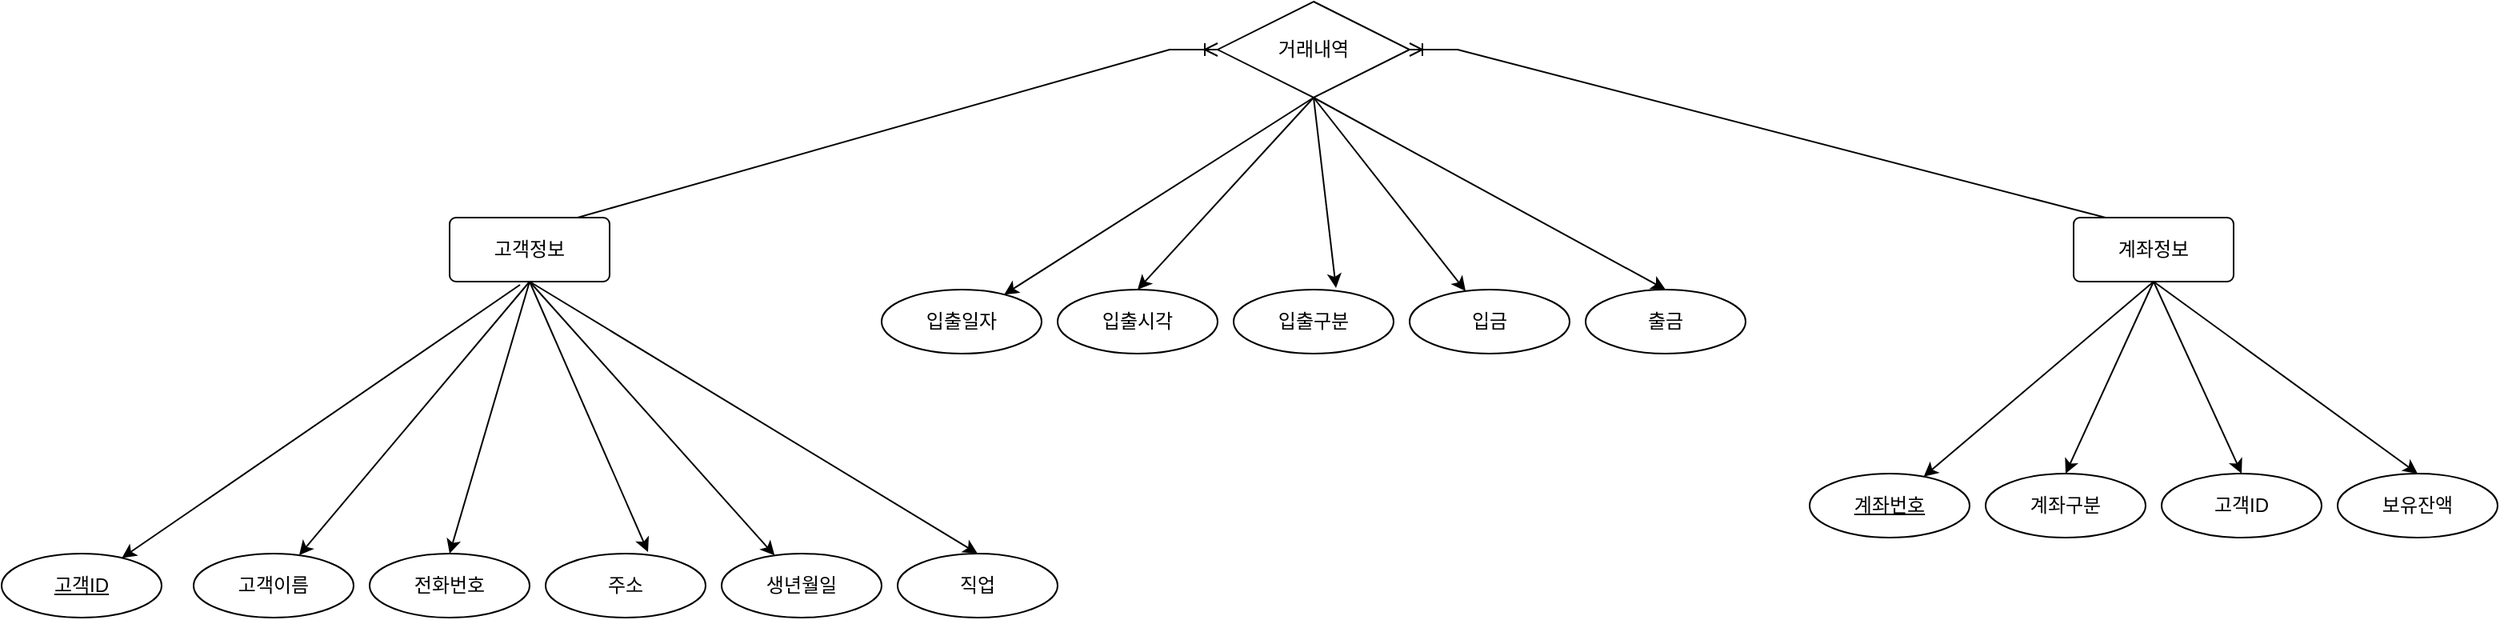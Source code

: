 <mxfile version="21.3.2" type="device">
  <diagram name="페이지-1" id="WtkZu0wii0dU-JrKq1h0">
    <mxGraphModel dx="1687" dy="889" grid="1" gridSize="10" guides="1" tooltips="1" connect="1" arrows="1" fold="1" page="1" pageScale="1" pageWidth="4681" pageHeight="3300" math="0" shadow="0">
      <root>
        <mxCell id="0" />
        <mxCell id="1" parent="0" />
        <mxCell id="HvuvLrzdTbBWsDnPd2Xs-9" style="rounded=0;orthogonalLoop=1;jettySize=auto;html=1;exitX=0.44;exitY=1.05;exitDx=0;exitDy=0;exitPerimeter=0;" parent="1" source="HvuvLrzdTbBWsDnPd2Xs-1" target="HvuvLrzdTbBWsDnPd2Xs-2" edge="1">
          <mxGeometry relative="1" as="geometry" />
        </mxCell>
        <mxCell id="HvuvLrzdTbBWsDnPd2Xs-10" style="rounded=0;orthogonalLoop=1;jettySize=auto;html=1;exitX=0.5;exitY=1;exitDx=0;exitDy=0;" parent="1" source="HvuvLrzdTbBWsDnPd2Xs-1" target="HvuvLrzdTbBWsDnPd2Xs-3" edge="1">
          <mxGeometry relative="1" as="geometry" />
        </mxCell>
        <mxCell id="HvuvLrzdTbBWsDnPd2Xs-11" style="rounded=0;orthogonalLoop=1;jettySize=auto;html=1;entryX=0.5;entryY=0;entryDx=0;entryDy=0;exitX=0.5;exitY=1;exitDx=0;exitDy=0;" parent="1" source="HvuvLrzdTbBWsDnPd2Xs-1" target="HvuvLrzdTbBWsDnPd2Xs-4" edge="1">
          <mxGeometry relative="1" as="geometry" />
        </mxCell>
        <mxCell id="HvuvLrzdTbBWsDnPd2Xs-12" style="rounded=0;orthogonalLoop=1;jettySize=auto;html=1;entryX=0.64;entryY=-0.025;entryDx=0;entryDy=0;entryPerimeter=0;exitX=0.5;exitY=1;exitDx=0;exitDy=0;" parent="1" source="HvuvLrzdTbBWsDnPd2Xs-1" target="HvuvLrzdTbBWsDnPd2Xs-6" edge="1">
          <mxGeometry relative="1" as="geometry" />
        </mxCell>
        <mxCell id="HvuvLrzdTbBWsDnPd2Xs-13" style="rounded=0;orthogonalLoop=1;jettySize=auto;html=1;exitX=0.5;exitY=1;exitDx=0;exitDy=0;" parent="1" source="HvuvLrzdTbBWsDnPd2Xs-1" target="HvuvLrzdTbBWsDnPd2Xs-7" edge="1">
          <mxGeometry relative="1" as="geometry" />
        </mxCell>
        <mxCell id="HvuvLrzdTbBWsDnPd2Xs-14" style="rounded=0;orthogonalLoop=1;jettySize=auto;html=1;entryX=0.5;entryY=0;entryDx=0;entryDy=0;exitX=0.5;exitY=1;exitDx=0;exitDy=0;" parent="1" source="HvuvLrzdTbBWsDnPd2Xs-1" target="HvuvLrzdTbBWsDnPd2Xs-8" edge="1">
          <mxGeometry relative="1" as="geometry" />
        </mxCell>
        <mxCell id="HvuvLrzdTbBWsDnPd2Xs-1" value="고객정보" style="rounded=1;arcSize=10;whiteSpace=wrap;html=1;align=center;" parent="1" vertex="1">
          <mxGeometry x="490" y="185" width="100" height="40" as="geometry" />
        </mxCell>
        <mxCell id="HvuvLrzdTbBWsDnPd2Xs-2" value="고객ID" style="ellipse;whiteSpace=wrap;html=1;align=center;fontStyle=4;" parent="1" vertex="1">
          <mxGeometry x="210" y="395" width="100" height="40" as="geometry" />
        </mxCell>
        <mxCell id="HvuvLrzdTbBWsDnPd2Xs-3" value="고객이름" style="ellipse;whiteSpace=wrap;html=1;align=center;" parent="1" vertex="1">
          <mxGeometry x="330" y="395" width="100" height="40" as="geometry" />
        </mxCell>
        <mxCell id="HvuvLrzdTbBWsDnPd2Xs-4" value="전화번호" style="ellipse;whiteSpace=wrap;html=1;align=center;" parent="1" vertex="1">
          <mxGeometry x="440" y="395" width="100" height="40" as="geometry" />
        </mxCell>
        <mxCell id="HvuvLrzdTbBWsDnPd2Xs-6" value="주소" style="ellipse;whiteSpace=wrap;html=1;align=center;" parent="1" vertex="1">
          <mxGeometry x="550" y="395" width="100" height="40" as="geometry" />
        </mxCell>
        <mxCell id="HvuvLrzdTbBWsDnPd2Xs-7" value="생년월일" style="ellipse;whiteSpace=wrap;html=1;align=center;" parent="1" vertex="1">
          <mxGeometry x="660" y="395" width="100" height="40" as="geometry" />
        </mxCell>
        <mxCell id="HvuvLrzdTbBWsDnPd2Xs-8" value="직업" style="ellipse;whiteSpace=wrap;html=1;align=center;" parent="1" vertex="1">
          <mxGeometry x="770" y="395" width="100" height="40" as="geometry" />
        </mxCell>
        <mxCell id="HvuvLrzdTbBWsDnPd2Xs-29" style="rounded=0;orthogonalLoop=1;jettySize=auto;html=1;exitX=0.5;exitY=1;exitDx=0;exitDy=0;" parent="1" source="_kpMqasIv_2ZBy4shJ0D-2" target="HvuvLrzdTbBWsDnPd2Xs-36" edge="1">
          <mxGeometry relative="1" as="geometry">
            <mxPoint x="1129" y="157" as="sourcePoint" />
          </mxGeometry>
        </mxCell>
        <mxCell id="HvuvLrzdTbBWsDnPd2Xs-30" style="rounded=0;orthogonalLoop=1;jettySize=auto;html=1;exitX=0.5;exitY=1;exitDx=0;exitDy=0;" parent="1" source="_kpMqasIv_2ZBy4shJ0D-1" target="HvuvLrzdTbBWsDnPd2Xs-37" edge="1">
          <mxGeometry relative="1" as="geometry">
            <mxPoint x="1040" y="360" as="sourcePoint" />
          </mxGeometry>
        </mxCell>
        <mxCell id="HvuvLrzdTbBWsDnPd2Xs-31" style="rounded=0;orthogonalLoop=1;jettySize=auto;html=1;entryX=0.5;entryY=0;entryDx=0;entryDy=0;exitX=0.5;exitY=1;exitDx=0;exitDy=0;" parent="1" source="_kpMqasIv_2ZBy4shJ0D-1" target="HvuvLrzdTbBWsDnPd2Xs-38" edge="1">
          <mxGeometry relative="1" as="geometry">
            <mxPoint x="1040" y="360" as="sourcePoint" />
          </mxGeometry>
        </mxCell>
        <mxCell id="HvuvLrzdTbBWsDnPd2Xs-32" style="rounded=0;orthogonalLoop=1;jettySize=auto;html=1;entryX=0.64;entryY=-0.025;entryDx=0;entryDy=0;entryPerimeter=0;exitX=0.5;exitY=1;exitDx=0;exitDy=0;" parent="1" source="_kpMqasIv_2ZBy4shJ0D-1" target="HvuvLrzdTbBWsDnPd2Xs-39" edge="1">
          <mxGeometry relative="1" as="geometry">
            <mxPoint x="1040" y="360" as="sourcePoint" />
          </mxGeometry>
        </mxCell>
        <mxCell id="HvuvLrzdTbBWsDnPd2Xs-33" style="rounded=0;orthogonalLoop=1;jettySize=auto;html=1;exitX=0.5;exitY=1;exitDx=0;exitDy=0;" parent="1" source="_kpMqasIv_2ZBy4shJ0D-1" target="HvuvLrzdTbBWsDnPd2Xs-40" edge="1">
          <mxGeometry relative="1" as="geometry">
            <mxPoint x="1040" y="360" as="sourcePoint" />
          </mxGeometry>
        </mxCell>
        <mxCell id="HvuvLrzdTbBWsDnPd2Xs-34" style="rounded=0;orthogonalLoop=1;jettySize=auto;html=1;entryX=0.5;entryY=0;entryDx=0;entryDy=0;exitX=0.5;exitY=1;exitDx=0;exitDy=0;" parent="1" source="_kpMqasIv_2ZBy4shJ0D-1" target="HvuvLrzdTbBWsDnPd2Xs-41" edge="1">
          <mxGeometry relative="1" as="geometry">
            <mxPoint x="1020" y="260" as="sourcePoint" />
          </mxGeometry>
        </mxCell>
        <mxCell id="HvuvLrzdTbBWsDnPd2Xs-36" value="계좌번호" style="ellipse;whiteSpace=wrap;html=1;align=center;fontStyle=4;" parent="1" vertex="1">
          <mxGeometry x="1340" y="345" width="100" height="40" as="geometry" />
        </mxCell>
        <mxCell id="HvuvLrzdTbBWsDnPd2Xs-37" value="입출일자" style="ellipse;whiteSpace=wrap;html=1;align=center;" parent="1" vertex="1">
          <mxGeometry x="760" y="230" width="100" height="40" as="geometry" />
        </mxCell>
        <mxCell id="HvuvLrzdTbBWsDnPd2Xs-38" value="입출시각" style="ellipse;whiteSpace=wrap;html=1;align=center;" parent="1" vertex="1">
          <mxGeometry x="870" y="230" width="100" height="40" as="geometry" />
        </mxCell>
        <mxCell id="HvuvLrzdTbBWsDnPd2Xs-39" value="입출구분" style="ellipse;whiteSpace=wrap;html=1;align=center;" parent="1" vertex="1">
          <mxGeometry x="980" y="230" width="100" height="40" as="geometry" />
        </mxCell>
        <mxCell id="HvuvLrzdTbBWsDnPd2Xs-40" value="입금" style="ellipse;whiteSpace=wrap;html=1;align=center;" parent="1" vertex="1">
          <mxGeometry x="1090" y="230" width="100" height="40" as="geometry" />
        </mxCell>
        <mxCell id="HvuvLrzdTbBWsDnPd2Xs-41" value="출금" style="ellipse;whiteSpace=wrap;html=1;align=center;" parent="1" vertex="1">
          <mxGeometry x="1200" y="230" width="100" height="40" as="geometry" />
        </mxCell>
        <mxCell id="_kpMqasIv_2ZBy4shJ0D-1" value="거래내역" style="shape=rhombus;perimeter=rhombusPerimeter;whiteSpace=wrap;html=1;align=center;" vertex="1" parent="1">
          <mxGeometry x="970" y="50" width="120" height="60" as="geometry" />
        </mxCell>
        <mxCell id="_kpMqasIv_2ZBy4shJ0D-2" value="계좌정보" style="rounded=1;arcSize=10;whiteSpace=wrap;html=1;align=center;" vertex="1" parent="1">
          <mxGeometry x="1505" y="185" width="100" height="40" as="geometry" />
        </mxCell>
        <mxCell id="_kpMqasIv_2ZBy4shJ0D-3" value="" style="edgeStyle=entityRelationEdgeStyle;fontSize=12;html=1;endArrow=ERoneToMany;rounded=0;exitX=0.5;exitY=0;exitDx=0;exitDy=0;entryX=0;entryY=0.5;entryDx=0;entryDy=0;" edge="1" parent="1" source="HvuvLrzdTbBWsDnPd2Xs-1" target="_kpMqasIv_2ZBy4shJ0D-1">
          <mxGeometry width="100" height="100" relative="1" as="geometry">
            <mxPoint x="1040" y="600" as="sourcePoint" />
            <mxPoint x="1140" y="500" as="targetPoint" />
          </mxGeometry>
        </mxCell>
        <mxCell id="_kpMqasIv_2ZBy4shJ0D-4" value="" style="edgeStyle=entityRelationEdgeStyle;fontSize=12;html=1;endArrow=ERoneToMany;rounded=0;exitX=0.5;exitY=0;exitDx=0;exitDy=0;entryX=1;entryY=0.5;entryDx=0;entryDy=0;" edge="1" parent="1" source="_kpMqasIv_2ZBy4shJ0D-2" target="_kpMqasIv_2ZBy4shJ0D-1">
          <mxGeometry width="100" height="100" relative="1" as="geometry">
            <mxPoint x="1040" y="500" as="sourcePoint" />
            <mxPoint x="1140" y="400" as="targetPoint" />
          </mxGeometry>
        </mxCell>
        <mxCell id="_kpMqasIv_2ZBy4shJ0D-5" value="계좌구분" style="ellipse;whiteSpace=wrap;html=1;align=center;" vertex="1" parent="1">
          <mxGeometry x="1450" y="345" width="100" height="40" as="geometry" />
        </mxCell>
        <mxCell id="_kpMqasIv_2ZBy4shJ0D-7" value="고객ID" style="ellipse;whiteSpace=wrap;html=1;align=center;" vertex="1" parent="1">
          <mxGeometry x="1560" y="345" width="100" height="40" as="geometry" />
        </mxCell>
        <mxCell id="_kpMqasIv_2ZBy4shJ0D-8" value="보유잔액" style="ellipse;whiteSpace=wrap;html=1;align=center;" vertex="1" parent="1">
          <mxGeometry x="1670" y="345" width="100" height="40" as="geometry" />
        </mxCell>
        <mxCell id="_kpMqasIv_2ZBy4shJ0D-10" style="rounded=0;orthogonalLoop=1;jettySize=auto;html=1;exitX=0.5;exitY=1;exitDx=0;exitDy=0;entryX=0.5;entryY=0;entryDx=0;entryDy=0;" edge="1" parent="1" source="_kpMqasIv_2ZBy4shJ0D-2" target="_kpMqasIv_2ZBy4shJ0D-5">
          <mxGeometry relative="1" as="geometry">
            <mxPoint x="1565" y="235" as="sourcePoint" />
            <mxPoint x="1449" y="318" as="targetPoint" />
          </mxGeometry>
        </mxCell>
        <mxCell id="_kpMqasIv_2ZBy4shJ0D-11" style="rounded=0;orthogonalLoop=1;jettySize=auto;html=1;exitX=0.5;exitY=1;exitDx=0;exitDy=0;entryX=0.5;entryY=0;entryDx=0;entryDy=0;" edge="1" parent="1" source="_kpMqasIv_2ZBy4shJ0D-2" target="_kpMqasIv_2ZBy4shJ0D-7">
          <mxGeometry relative="1" as="geometry">
            <mxPoint x="1565" y="235" as="sourcePoint" />
            <mxPoint x="1535" y="315" as="targetPoint" />
          </mxGeometry>
        </mxCell>
        <mxCell id="_kpMqasIv_2ZBy4shJ0D-12" style="rounded=0;orthogonalLoop=1;jettySize=auto;html=1;exitX=0.5;exitY=1;exitDx=0;exitDy=0;entryX=0.5;entryY=0;entryDx=0;entryDy=0;" edge="1" parent="1" source="_kpMqasIv_2ZBy4shJ0D-2" target="_kpMqasIv_2ZBy4shJ0D-8">
          <mxGeometry relative="1" as="geometry">
            <mxPoint x="1565" y="235" as="sourcePoint" />
            <mxPoint x="1645" y="315" as="targetPoint" />
          </mxGeometry>
        </mxCell>
      </root>
    </mxGraphModel>
  </diagram>
</mxfile>
